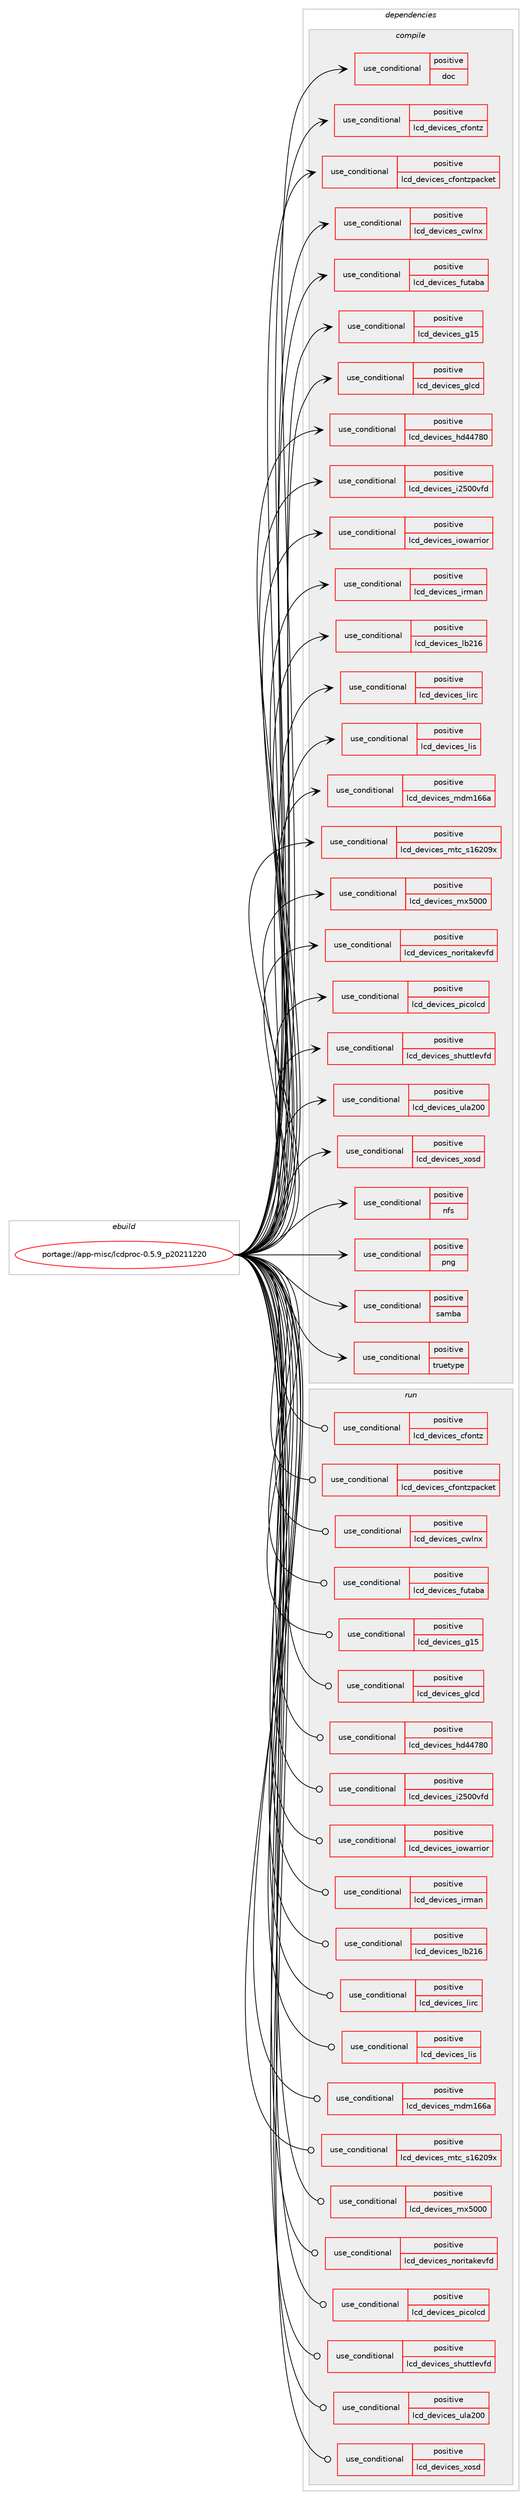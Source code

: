digraph prolog {

# *************
# Graph options
# *************

newrank=true;
concentrate=true;
compound=true;
graph [rankdir=LR,fontname=Helvetica,fontsize=10,ranksep=1.5];#, ranksep=2.5, nodesep=0.2];
edge  [arrowhead=vee];
node  [fontname=Helvetica,fontsize=10];

# **********
# The ebuild
# **********

subgraph cluster_leftcol {
color=gray;
rank=same;
label=<<i>ebuild</i>>;
id [label="portage://app-misc/lcdproc-0.5.9_p20211220", color=red, width=4, href="../app-misc/lcdproc-0.5.9_p20211220.svg"];
}

# ****************
# The dependencies
# ****************

subgraph cluster_midcol {
color=gray;
label=<<i>dependencies</i>>;
subgraph cluster_compile {
fillcolor="#eeeeee";
style=filled;
label=<<i>compile</i>>;
subgraph cond11765 {
dependency18551 [label=<<TABLE BORDER="0" CELLBORDER="1" CELLSPACING="0" CELLPADDING="4"><TR><TD ROWSPAN="3" CELLPADDING="10">use_conditional</TD></TR><TR><TD>positive</TD></TR><TR><TD>doc</TD></TR></TABLE>>, shape=none, color=red];
# *** BEGIN UNKNOWN DEPENDENCY TYPE (TODO) ***
# dependency18551 -> package_dependency(portage://app-misc/lcdproc-0.5.9_p20211220,install,no,app-text,doxygen,none,[,,],[],[use(enable(dot),none)])
# *** END UNKNOWN DEPENDENCY TYPE (TODO) ***

# *** BEGIN UNKNOWN DEPENDENCY TYPE (TODO) ***
# dependency18551 -> package_dependency(portage://app-misc/lcdproc-0.5.9_p20211220,install,no,app-text,xmlto,none,[,,],[],[])
# *** END UNKNOWN DEPENDENCY TYPE (TODO) ***

}
id:e -> dependency18551:w [weight=20,style="solid",arrowhead="vee"];
subgraph cond11766 {
dependency18552 [label=<<TABLE BORDER="0" CELLBORDER="1" CELLSPACING="0" CELLPADDING="4"><TR><TD ROWSPAN="3" CELLPADDING="10">use_conditional</TD></TR><TR><TD>positive</TD></TR><TR><TD>lcd_devices_cfontz</TD></TR></TABLE>>, shape=none, color=red];
# *** BEGIN UNKNOWN DEPENDENCY TYPE (TODO) ***
# dependency18552 -> package_dependency(portage://app-misc/lcdproc-0.5.9_p20211220,install,no,dev-libs,libhid,none,[,,],any_same_slot,[])
# *** END UNKNOWN DEPENDENCY TYPE (TODO) ***

}
id:e -> dependency18552:w [weight=20,style="solid",arrowhead="vee"];
subgraph cond11767 {
dependency18553 [label=<<TABLE BORDER="0" CELLBORDER="1" CELLSPACING="0" CELLPADDING="4"><TR><TD ROWSPAN="3" CELLPADDING="10">use_conditional</TD></TR><TR><TD>positive</TD></TR><TR><TD>lcd_devices_cfontzpacket</TD></TR></TABLE>>, shape=none, color=red];
# *** BEGIN UNKNOWN DEPENDENCY TYPE (TODO) ***
# dependency18553 -> package_dependency(portage://app-misc/lcdproc-0.5.9_p20211220,install,no,dev-libs,libhid,none,[,,],any_same_slot,[])
# *** END UNKNOWN DEPENDENCY TYPE (TODO) ***

}
id:e -> dependency18553:w [weight=20,style="solid",arrowhead="vee"];
subgraph cond11768 {
dependency18554 [label=<<TABLE BORDER="0" CELLBORDER="1" CELLSPACING="0" CELLPADDING="4"><TR><TD ROWSPAN="3" CELLPADDING="10">use_conditional</TD></TR><TR><TD>positive</TD></TR><TR><TD>lcd_devices_cwlnx</TD></TR></TABLE>>, shape=none, color=red];
# *** BEGIN UNKNOWN DEPENDENCY TYPE (TODO) ***
# dependency18554 -> package_dependency(portage://app-misc/lcdproc-0.5.9_p20211220,install,no,dev-libs,libhid,none,[,,],any_same_slot,[])
# *** END UNKNOWN DEPENDENCY TYPE (TODO) ***

}
id:e -> dependency18554:w [weight=20,style="solid",arrowhead="vee"];
subgraph cond11769 {
dependency18555 [label=<<TABLE BORDER="0" CELLBORDER="1" CELLSPACING="0" CELLPADDING="4"><TR><TD ROWSPAN="3" CELLPADDING="10">use_conditional</TD></TR><TR><TD>positive</TD></TR><TR><TD>lcd_devices_futaba</TD></TR></TABLE>>, shape=none, color=red];
# *** BEGIN UNKNOWN DEPENDENCY TYPE (TODO) ***
# dependency18555 -> package_dependency(portage://app-misc/lcdproc-0.5.9_p20211220,install,no,virtual,libusb,none,[,,],[slot(1),equal],[])
# *** END UNKNOWN DEPENDENCY TYPE (TODO) ***

}
id:e -> dependency18555:w [weight=20,style="solid",arrowhead="vee"];
subgraph cond11770 {
dependency18556 [label=<<TABLE BORDER="0" CELLBORDER="1" CELLSPACING="0" CELLPADDING="4"><TR><TD ROWSPAN="3" CELLPADDING="10">use_conditional</TD></TR><TR><TD>positive</TD></TR><TR><TD>lcd_devices_g15</TD></TR></TABLE>>, shape=none, color=red];
# *** BEGIN UNKNOWN DEPENDENCY TYPE (TODO) ***
# dependency18556 -> package_dependency(portage://app-misc/lcdproc-0.5.9_p20211220,install,no,app-misc,g15daemon,none,[,,],[],[])
# *** END UNKNOWN DEPENDENCY TYPE (TODO) ***

# *** BEGIN UNKNOWN DEPENDENCY TYPE (TODO) ***
# dependency18556 -> package_dependency(portage://app-misc/lcdproc-0.5.9_p20211220,install,no,dev-libs,libg15render,none,[,,],any_same_slot,[])
# *** END UNKNOWN DEPENDENCY TYPE (TODO) ***

# *** BEGIN UNKNOWN DEPENDENCY TYPE (TODO) ***
# dependency18556 -> package_dependency(portage://app-misc/lcdproc-0.5.9_p20211220,install,no,virtual,libusb,none,[,,],[slot(0),equal],[])
# *** END UNKNOWN DEPENDENCY TYPE (TODO) ***

}
id:e -> dependency18556:w [weight=20,style="solid",arrowhead="vee"];
subgraph cond11771 {
dependency18557 [label=<<TABLE BORDER="0" CELLBORDER="1" CELLSPACING="0" CELLPADDING="4"><TR><TD ROWSPAN="3" CELLPADDING="10">use_conditional</TD></TR><TR><TD>positive</TD></TR><TR><TD>lcd_devices_glcd</TD></TR></TABLE>>, shape=none, color=red];
# *** BEGIN UNKNOWN DEPENDENCY TYPE (TODO) ***
# dependency18557 -> package_dependency(portage://app-misc/lcdproc-0.5.9_p20211220,install,no,app-misc,glcdprocdriver,none,[,,],any_same_slot,[])
# *** END UNKNOWN DEPENDENCY TYPE (TODO) ***

# *** BEGIN UNKNOWN DEPENDENCY TYPE (TODO) ***
# dependency18557 -> package_dependency(portage://app-misc/lcdproc-0.5.9_p20211220,install,no,dev-embedded,libftdi,none,[,,],[slot(1),equal],[])
# *** END UNKNOWN DEPENDENCY TYPE (TODO) ***

# *** BEGIN UNKNOWN DEPENDENCY TYPE (TODO) ***
# dependency18557 -> package_dependency(portage://app-misc/lcdproc-0.5.9_p20211220,install,no,dev-libs,libhid,none,[,,],any_same_slot,[])
# *** END UNKNOWN DEPENDENCY TYPE (TODO) ***

# *** BEGIN UNKNOWN DEPENDENCY TYPE (TODO) ***
# dependency18557 -> package_dependency(portage://app-misc/lcdproc-0.5.9_p20211220,install,no,dev-libs,serdisplib,none,[,,],any_same_slot,[])
# *** END UNKNOWN DEPENDENCY TYPE (TODO) ***

# *** BEGIN UNKNOWN DEPENDENCY TYPE (TODO) ***
# dependency18557 -> package_dependency(portage://app-misc/lcdproc-0.5.9_p20211220,install,no,virtual,libusb,none,[,,],[slot(0),equal],[])
# *** END UNKNOWN DEPENDENCY TYPE (TODO) ***

# *** BEGIN UNKNOWN DEPENDENCY TYPE (TODO) ***
# dependency18557 -> package_dependency(portage://app-misc/lcdproc-0.5.9_p20211220,install,no,x11-libs,libX11,none,[,,],any_same_slot,[])
# *** END UNKNOWN DEPENDENCY TYPE (TODO) ***

}
id:e -> dependency18557:w [weight=20,style="solid",arrowhead="vee"];
subgraph cond11772 {
dependency18558 [label=<<TABLE BORDER="0" CELLBORDER="1" CELLSPACING="0" CELLPADDING="4"><TR><TD ROWSPAN="3" CELLPADDING="10">use_conditional</TD></TR><TR><TD>positive</TD></TR><TR><TD>lcd_devices_hd44780</TD></TR></TABLE>>, shape=none, color=red];
# *** BEGIN UNKNOWN DEPENDENCY TYPE (TODO) ***
# dependency18558 -> package_dependency(portage://app-misc/lcdproc-0.5.9_p20211220,install,no,dev-embedded,libftdi,none,[,,],[slot(1),equal],[])
# *** END UNKNOWN DEPENDENCY TYPE (TODO) ***

# *** BEGIN UNKNOWN DEPENDENCY TYPE (TODO) ***
# dependency18558 -> package_dependency(portage://app-misc/lcdproc-0.5.9_p20211220,install,no,dev-libs,libugpio,none,[,,],any_same_slot,[])
# *** END UNKNOWN DEPENDENCY TYPE (TODO) ***

# *** BEGIN UNKNOWN DEPENDENCY TYPE (TODO) ***
# dependency18558 -> package_dependency(portage://app-misc/lcdproc-0.5.9_p20211220,install,no,virtual,libusb,none,[,,],[slot(0),equal],[])
# *** END UNKNOWN DEPENDENCY TYPE (TODO) ***

}
id:e -> dependency18558:w [weight=20,style="solid",arrowhead="vee"];
subgraph cond11773 {
dependency18559 [label=<<TABLE BORDER="0" CELLBORDER="1" CELLSPACING="0" CELLPADDING="4"><TR><TD ROWSPAN="3" CELLPADDING="10">use_conditional</TD></TR><TR><TD>positive</TD></TR><TR><TD>lcd_devices_i2500vfd</TD></TR></TABLE>>, shape=none, color=red];
# *** BEGIN UNKNOWN DEPENDENCY TYPE (TODO) ***
# dependency18559 -> package_dependency(portage://app-misc/lcdproc-0.5.9_p20211220,install,no,dev-embedded,libftdi,none,[,,],[slot(1),equal],[])
# *** END UNKNOWN DEPENDENCY TYPE (TODO) ***

}
id:e -> dependency18559:w [weight=20,style="solid",arrowhead="vee"];
subgraph cond11774 {
dependency18560 [label=<<TABLE BORDER="0" CELLBORDER="1" CELLSPACING="0" CELLPADDING="4"><TR><TD ROWSPAN="3" CELLPADDING="10">use_conditional</TD></TR><TR><TD>positive</TD></TR><TR><TD>lcd_devices_iowarrior</TD></TR></TABLE>>, shape=none, color=red];
# *** BEGIN UNKNOWN DEPENDENCY TYPE (TODO) ***
# dependency18560 -> package_dependency(portage://app-misc/lcdproc-0.5.9_p20211220,install,no,virtual,libusb,none,[,,],[slot(0),equal],[])
# *** END UNKNOWN DEPENDENCY TYPE (TODO) ***

}
id:e -> dependency18560:w [weight=20,style="solid",arrowhead="vee"];
subgraph cond11775 {
dependency18561 [label=<<TABLE BORDER="0" CELLBORDER="1" CELLSPACING="0" CELLPADDING="4"><TR><TD ROWSPAN="3" CELLPADDING="10">use_conditional</TD></TR><TR><TD>positive</TD></TR><TR><TD>lcd_devices_irman</TD></TR></TABLE>>, shape=none, color=red];
# *** BEGIN UNKNOWN DEPENDENCY TYPE (TODO) ***
# dependency18561 -> package_dependency(portage://app-misc/lcdproc-0.5.9_p20211220,install,no,media-libs,libirman,none,[,,],any_same_slot,[])
# *** END UNKNOWN DEPENDENCY TYPE (TODO) ***

}
id:e -> dependency18561:w [weight=20,style="solid",arrowhead="vee"];
subgraph cond11776 {
dependency18562 [label=<<TABLE BORDER="0" CELLBORDER="1" CELLSPACING="0" CELLPADDING="4"><TR><TD ROWSPAN="3" CELLPADDING="10">use_conditional</TD></TR><TR><TD>positive</TD></TR><TR><TD>lcd_devices_lb216</TD></TR></TABLE>>, shape=none, color=red];
# *** BEGIN UNKNOWN DEPENDENCY TYPE (TODO) ***
# dependency18562 -> package_dependency(portage://app-misc/lcdproc-0.5.9_p20211220,install,no,dev-libs,libhid,none,[,,],any_same_slot,[])
# *** END UNKNOWN DEPENDENCY TYPE (TODO) ***

}
id:e -> dependency18562:w [weight=20,style="solid",arrowhead="vee"];
subgraph cond11777 {
dependency18563 [label=<<TABLE BORDER="0" CELLBORDER="1" CELLSPACING="0" CELLPADDING="4"><TR><TD ROWSPAN="3" CELLPADDING="10">use_conditional</TD></TR><TR><TD>positive</TD></TR><TR><TD>lcd_devices_lirc</TD></TR></TABLE>>, shape=none, color=red];
# *** BEGIN UNKNOWN DEPENDENCY TYPE (TODO) ***
# dependency18563 -> package_dependency(portage://app-misc/lcdproc-0.5.9_p20211220,install,no,app-misc,lirc,none,[,,],[],[])
# *** END UNKNOWN DEPENDENCY TYPE (TODO) ***

}
id:e -> dependency18563:w [weight=20,style="solid",arrowhead="vee"];
subgraph cond11778 {
dependency18564 [label=<<TABLE BORDER="0" CELLBORDER="1" CELLSPACING="0" CELLPADDING="4"><TR><TD ROWSPAN="3" CELLPADDING="10">use_conditional</TD></TR><TR><TD>positive</TD></TR><TR><TD>lcd_devices_lis</TD></TR></TABLE>>, shape=none, color=red];
# *** BEGIN UNKNOWN DEPENDENCY TYPE (TODO) ***
# dependency18564 -> package_dependency(portage://app-misc/lcdproc-0.5.9_p20211220,install,no,dev-embedded,libftdi,none,[,,],[slot(1),equal],[])
# *** END UNKNOWN DEPENDENCY TYPE (TODO) ***

}
id:e -> dependency18564:w [weight=20,style="solid",arrowhead="vee"];
subgraph cond11779 {
dependency18565 [label=<<TABLE BORDER="0" CELLBORDER="1" CELLSPACING="0" CELLPADDING="4"><TR><TD ROWSPAN="3" CELLPADDING="10">use_conditional</TD></TR><TR><TD>positive</TD></TR><TR><TD>lcd_devices_mdm166a</TD></TR></TABLE>>, shape=none, color=red];
# *** BEGIN UNKNOWN DEPENDENCY TYPE (TODO) ***
# dependency18565 -> package_dependency(portage://app-misc/lcdproc-0.5.9_p20211220,install,no,dev-libs,libhid,none,[,,],any_same_slot,[])
# *** END UNKNOWN DEPENDENCY TYPE (TODO) ***

}
id:e -> dependency18565:w [weight=20,style="solid",arrowhead="vee"];
subgraph cond11780 {
dependency18566 [label=<<TABLE BORDER="0" CELLBORDER="1" CELLSPACING="0" CELLPADDING="4"><TR><TD ROWSPAN="3" CELLPADDING="10">use_conditional</TD></TR><TR><TD>positive</TD></TR><TR><TD>lcd_devices_mtc_s16209x</TD></TR></TABLE>>, shape=none, color=red];
# *** BEGIN UNKNOWN DEPENDENCY TYPE (TODO) ***
# dependency18566 -> package_dependency(portage://app-misc/lcdproc-0.5.9_p20211220,install,no,dev-libs,libhid,none,[,,],any_same_slot,[])
# *** END UNKNOWN DEPENDENCY TYPE (TODO) ***

}
id:e -> dependency18566:w [weight=20,style="solid",arrowhead="vee"];
subgraph cond11781 {
dependency18567 [label=<<TABLE BORDER="0" CELLBORDER="1" CELLSPACING="0" CELLPADDING="4"><TR><TD ROWSPAN="3" CELLPADDING="10">use_conditional</TD></TR><TR><TD>positive</TD></TR><TR><TD>lcd_devices_mx5000</TD></TR></TABLE>>, shape=none, color=red];
# *** BEGIN UNKNOWN DEPENDENCY TYPE (TODO) ***
# dependency18567 -> package_dependency(portage://app-misc/lcdproc-0.5.9_p20211220,install,no,app-misc,mx5000tools,none,[,,],[],[])
# *** END UNKNOWN DEPENDENCY TYPE (TODO) ***

}
id:e -> dependency18567:w [weight=20,style="solid",arrowhead="vee"];
subgraph cond11782 {
dependency18568 [label=<<TABLE BORDER="0" CELLBORDER="1" CELLSPACING="0" CELLPADDING="4"><TR><TD ROWSPAN="3" CELLPADDING="10">use_conditional</TD></TR><TR><TD>positive</TD></TR><TR><TD>lcd_devices_noritakevfd</TD></TR></TABLE>>, shape=none, color=red];
# *** BEGIN UNKNOWN DEPENDENCY TYPE (TODO) ***
# dependency18568 -> package_dependency(portage://app-misc/lcdproc-0.5.9_p20211220,install,no,dev-libs,libhid,none,[,,],any_same_slot,[])
# *** END UNKNOWN DEPENDENCY TYPE (TODO) ***

}
id:e -> dependency18568:w [weight=20,style="solid",arrowhead="vee"];
subgraph cond11783 {
dependency18569 [label=<<TABLE BORDER="0" CELLBORDER="1" CELLSPACING="0" CELLPADDING="4"><TR><TD ROWSPAN="3" CELLPADDING="10">use_conditional</TD></TR><TR><TD>positive</TD></TR><TR><TD>lcd_devices_picolcd</TD></TR></TABLE>>, shape=none, color=red];
# *** BEGIN UNKNOWN DEPENDENCY TYPE (TODO) ***
# dependency18569 -> package_dependency(portage://app-misc/lcdproc-0.5.9_p20211220,install,no,virtual,libusb,none,[,,],[slot(1),equal],[])
# *** END UNKNOWN DEPENDENCY TYPE (TODO) ***

}
id:e -> dependency18569:w [weight=20,style="solid",arrowhead="vee"];
subgraph cond11784 {
dependency18570 [label=<<TABLE BORDER="0" CELLBORDER="1" CELLSPACING="0" CELLPADDING="4"><TR><TD ROWSPAN="3" CELLPADDING="10">use_conditional</TD></TR><TR><TD>positive</TD></TR><TR><TD>lcd_devices_shuttlevfd</TD></TR></TABLE>>, shape=none, color=red];
# *** BEGIN UNKNOWN DEPENDENCY TYPE (TODO) ***
# dependency18570 -> package_dependency(portage://app-misc/lcdproc-0.5.9_p20211220,install,no,virtual,libusb,none,[,,],[slot(0),equal],[])
# *** END UNKNOWN DEPENDENCY TYPE (TODO) ***

}
id:e -> dependency18570:w [weight=20,style="solid",arrowhead="vee"];
subgraph cond11785 {
dependency18571 [label=<<TABLE BORDER="0" CELLBORDER="1" CELLSPACING="0" CELLPADDING="4"><TR><TD ROWSPAN="3" CELLPADDING="10">use_conditional</TD></TR><TR><TD>positive</TD></TR><TR><TD>lcd_devices_ula200</TD></TR></TABLE>>, shape=none, color=red];
# *** BEGIN UNKNOWN DEPENDENCY TYPE (TODO) ***
# dependency18571 -> package_dependency(portage://app-misc/lcdproc-0.5.9_p20211220,install,no,dev-embedded,libftdi,none,[,,],[slot(1),equal],[])
# *** END UNKNOWN DEPENDENCY TYPE (TODO) ***

}
id:e -> dependency18571:w [weight=20,style="solid",arrowhead="vee"];
subgraph cond11786 {
dependency18572 [label=<<TABLE BORDER="0" CELLBORDER="1" CELLSPACING="0" CELLPADDING="4"><TR><TD ROWSPAN="3" CELLPADDING="10">use_conditional</TD></TR><TR><TD>positive</TD></TR><TR><TD>lcd_devices_xosd</TD></TR></TABLE>>, shape=none, color=red];
# *** BEGIN UNKNOWN DEPENDENCY TYPE (TODO) ***
# dependency18572 -> package_dependency(portage://app-misc/lcdproc-0.5.9_p20211220,install,no,x11-libs,libX11,none,[,,],any_same_slot,[])
# *** END UNKNOWN DEPENDENCY TYPE (TODO) ***

# *** BEGIN UNKNOWN DEPENDENCY TYPE (TODO) ***
# dependency18572 -> package_dependency(portage://app-misc/lcdproc-0.5.9_p20211220,install,no,x11-libs,xosd,none,[,,],any_same_slot,[])
# *** END UNKNOWN DEPENDENCY TYPE (TODO) ***

}
id:e -> dependency18572:w [weight=20,style="solid",arrowhead="vee"];
subgraph cond11787 {
dependency18573 [label=<<TABLE BORDER="0" CELLBORDER="1" CELLSPACING="0" CELLPADDING="4"><TR><TD ROWSPAN="3" CELLPADDING="10">use_conditional</TD></TR><TR><TD>positive</TD></TR><TR><TD>nfs</TD></TR></TABLE>>, shape=none, color=red];
# *** BEGIN UNKNOWN DEPENDENCY TYPE (TODO) ***
# dependency18573 -> package_dependency(portage://app-misc/lcdproc-0.5.9_p20211220,install,no,net-fs,nfs-utils,none,[,,],[],[])
# *** END UNKNOWN DEPENDENCY TYPE (TODO) ***

}
id:e -> dependency18573:w [weight=20,style="solid",arrowhead="vee"];
subgraph cond11788 {
dependency18574 [label=<<TABLE BORDER="0" CELLBORDER="1" CELLSPACING="0" CELLPADDING="4"><TR><TD ROWSPAN="3" CELLPADDING="10">use_conditional</TD></TR><TR><TD>positive</TD></TR><TR><TD>png</TD></TR></TABLE>>, shape=none, color=red];
# *** BEGIN UNKNOWN DEPENDENCY TYPE (TODO) ***
# dependency18574 -> package_dependency(portage://app-misc/lcdproc-0.5.9_p20211220,install,no,media-libs,libpng,none,[,,],[slot(0),equal],[])
# *** END UNKNOWN DEPENDENCY TYPE (TODO) ***

}
id:e -> dependency18574:w [weight=20,style="solid",arrowhead="vee"];
subgraph cond11789 {
dependency18575 [label=<<TABLE BORDER="0" CELLBORDER="1" CELLSPACING="0" CELLPADDING="4"><TR><TD ROWSPAN="3" CELLPADDING="10">use_conditional</TD></TR><TR><TD>positive</TD></TR><TR><TD>samba</TD></TR></TABLE>>, shape=none, color=red];
# *** BEGIN UNKNOWN DEPENDENCY TYPE (TODO) ***
# dependency18575 -> package_dependency(portage://app-misc/lcdproc-0.5.9_p20211220,install,no,net-fs,samba,none,[,,],[],[])
# *** END UNKNOWN DEPENDENCY TYPE (TODO) ***

}
id:e -> dependency18575:w [weight=20,style="solid",arrowhead="vee"];
subgraph cond11790 {
dependency18576 [label=<<TABLE BORDER="0" CELLBORDER="1" CELLSPACING="0" CELLPADDING="4"><TR><TD ROWSPAN="3" CELLPADDING="10">use_conditional</TD></TR><TR><TD>positive</TD></TR><TR><TD>truetype</TD></TR></TABLE>>, shape=none, color=red];
# *** BEGIN UNKNOWN DEPENDENCY TYPE (TODO) ***
# dependency18576 -> package_dependency(portage://app-misc/lcdproc-0.5.9_p20211220,install,no,media-libs,freetype,none,[,,],[slot(2),equal],[])
# *** END UNKNOWN DEPENDENCY TYPE (TODO) ***

}
id:e -> dependency18576:w [weight=20,style="solid",arrowhead="vee"];
}
subgraph cluster_compileandrun {
fillcolor="#eeeeee";
style=filled;
label=<<i>compile and run</i>>;
}
subgraph cluster_run {
fillcolor="#eeeeee";
style=filled;
label=<<i>run</i>>;
subgraph cond11791 {
dependency18577 [label=<<TABLE BORDER="0" CELLBORDER="1" CELLSPACING="0" CELLPADDING="4"><TR><TD ROWSPAN="3" CELLPADDING="10">use_conditional</TD></TR><TR><TD>positive</TD></TR><TR><TD>lcd_devices_cfontz</TD></TR></TABLE>>, shape=none, color=red];
# *** BEGIN UNKNOWN DEPENDENCY TYPE (TODO) ***
# dependency18577 -> package_dependency(portage://app-misc/lcdproc-0.5.9_p20211220,run,no,dev-libs,libhid,none,[,,],any_same_slot,[])
# *** END UNKNOWN DEPENDENCY TYPE (TODO) ***

}
id:e -> dependency18577:w [weight=20,style="solid",arrowhead="odot"];
subgraph cond11792 {
dependency18578 [label=<<TABLE BORDER="0" CELLBORDER="1" CELLSPACING="0" CELLPADDING="4"><TR><TD ROWSPAN="3" CELLPADDING="10">use_conditional</TD></TR><TR><TD>positive</TD></TR><TR><TD>lcd_devices_cfontzpacket</TD></TR></TABLE>>, shape=none, color=red];
# *** BEGIN UNKNOWN DEPENDENCY TYPE (TODO) ***
# dependency18578 -> package_dependency(portage://app-misc/lcdproc-0.5.9_p20211220,run,no,dev-libs,libhid,none,[,,],any_same_slot,[])
# *** END UNKNOWN DEPENDENCY TYPE (TODO) ***

}
id:e -> dependency18578:w [weight=20,style="solid",arrowhead="odot"];
subgraph cond11793 {
dependency18579 [label=<<TABLE BORDER="0" CELLBORDER="1" CELLSPACING="0" CELLPADDING="4"><TR><TD ROWSPAN="3" CELLPADDING="10">use_conditional</TD></TR><TR><TD>positive</TD></TR><TR><TD>lcd_devices_cwlnx</TD></TR></TABLE>>, shape=none, color=red];
# *** BEGIN UNKNOWN DEPENDENCY TYPE (TODO) ***
# dependency18579 -> package_dependency(portage://app-misc/lcdproc-0.5.9_p20211220,run,no,dev-libs,libhid,none,[,,],any_same_slot,[])
# *** END UNKNOWN DEPENDENCY TYPE (TODO) ***

}
id:e -> dependency18579:w [weight=20,style="solid",arrowhead="odot"];
subgraph cond11794 {
dependency18580 [label=<<TABLE BORDER="0" CELLBORDER="1" CELLSPACING="0" CELLPADDING="4"><TR><TD ROWSPAN="3" CELLPADDING="10">use_conditional</TD></TR><TR><TD>positive</TD></TR><TR><TD>lcd_devices_futaba</TD></TR></TABLE>>, shape=none, color=red];
# *** BEGIN UNKNOWN DEPENDENCY TYPE (TODO) ***
# dependency18580 -> package_dependency(portage://app-misc/lcdproc-0.5.9_p20211220,run,no,virtual,libusb,none,[,,],[slot(1),equal],[])
# *** END UNKNOWN DEPENDENCY TYPE (TODO) ***

}
id:e -> dependency18580:w [weight=20,style="solid",arrowhead="odot"];
subgraph cond11795 {
dependency18581 [label=<<TABLE BORDER="0" CELLBORDER="1" CELLSPACING="0" CELLPADDING="4"><TR><TD ROWSPAN="3" CELLPADDING="10">use_conditional</TD></TR><TR><TD>positive</TD></TR><TR><TD>lcd_devices_g15</TD></TR></TABLE>>, shape=none, color=red];
# *** BEGIN UNKNOWN DEPENDENCY TYPE (TODO) ***
# dependency18581 -> package_dependency(portage://app-misc/lcdproc-0.5.9_p20211220,run,no,app-misc,g15daemon,none,[,,],[],[])
# *** END UNKNOWN DEPENDENCY TYPE (TODO) ***

# *** BEGIN UNKNOWN DEPENDENCY TYPE (TODO) ***
# dependency18581 -> package_dependency(portage://app-misc/lcdproc-0.5.9_p20211220,run,no,dev-libs,libg15render,none,[,,],any_same_slot,[])
# *** END UNKNOWN DEPENDENCY TYPE (TODO) ***

# *** BEGIN UNKNOWN DEPENDENCY TYPE (TODO) ***
# dependency18581 -> package_dependency(portage://app-misc/lcdproc-0.5.9_p20211220,run,no,virtual,libusb,none,[,,],[slot(0),equal],[])
# *** END UNKNOWN DEPENDENCY TYPE (TODO) ***

}
id:e -> dependency18581:w [weight=20,style="solid",arrowhead="odot"];
subgraph cond11796 {
dependency18582 [label=<<TABLE BORDER="0" CELLBORDER="1" CELLSPACING="0" CELLPADDING="4"><TR><TD ROWSPAN="3" CELLPADDING="10">use_conditional</TD></TR><TR><TD>positive</TD></TR><TR><TD>lcd_devices_glcd</TD></TR></TABLE>>, shape=none, color=red];
# *** BEGIN UNKNOWN DEPENDENCY TYPE (TODO) ***
# dependency18582 -> package_dependency(portage://app-misc/lcdproc-0.5.9_p20211220,run,no,app-misc,glcdprocdriver,none,[,,],any_same_slot,[])
# *** END UNKNOWN DEPENDENCY TYPE (TODO) ***

# *** BEGIN UNKNOWN DEPENDENCY TYPE (TODO) ***
# dependency18582 -> package_dependency(portage://app-misc/lcdproc-0.5.9_p20211220,run,no,dev-embedded,libftdi,none,[,,],[slot(1),equal],[])
# *** END UNKNOWN DEPENDENCY TYPE (TODO) ***

# *** BEGIN UNKNOWN DEPENDENCY TYPE (TODO) ***
# dependency18582 -> package_dependency(portage://app-misc/lcdproc-0.5.9_p20211220,run,no,dev-libs,libhid,none,[,,],any_same_slot,[])
# *** END UNKNOWN DEPENDENCY TYPE (TODO) ***

# *** BEGIN UNKNOWN DEPENDENCY TYPE (TODO) ***
# dependency18582 -> package_dependency(portage://app-misc/lcdproc-0.5.9_p20211220,run,no,dev-libs,serdisplib,none,[,,],any_same_slot,[])
# *** END UNKNOWN DEPENDENCY TYPE (TODO) ***

# *** BEGIN UNKNOWN DEPENDENCY TYPE (TODO) ***
# dependency18582 -> package_dependency(portage://app-misc/lcdproc-0.5.9_p20211220,run,no,virtual,libusb,none,[,,],[slot(0),equal],[])
# *** END UNKNOWN DEPENDENCY TYPE (TODO) ***

# *** BEGIN UNKNOWN DEPENDENCY TYPE (TODO) ***
# dependency18582 -> package_dependency(portage://app-misc/lcdproc-0.5.9_p20211220,run,no,x11-libs,libX11,none,[,,],any_same_slot,[])
# *** END UNKNOWN DEPENDENCY TYPE (TODO) ***

}
id:e -> dependency18582:w [weight=20,style="solid",arrowhead="odot"];
subgraph cond11797 {
dependency18583 [label=<<TABLE BORDER="0" CELLBORDER="1" CELLSPACING="0" CELLPADDING="4"><TR><TD ROWSPAN="3" CELLPADDING="10">use_conditional</TD></TR><TR><TD>positive</TD></TR><TR><TD>lcd_devices_hd44780</TD></TR></TABLE>>, shape=none, color=red];
# *** BEGIN UNKNOWN DEPENDENCY TYPE (TODO) ***
# dependency18583 -> package_dependency(portage://app-misc/lcdproc-0.5.9_p20211220,run,no,dev-embedded,libftdi,none,[,,],[slot(1),equal],[])
# *** END UNKNOWN DEPENDENCY TYPE (TODO) ***

# *** BEGIN UNKNOWN DEPENDENCY TYPE (TODO) ***
# dependency18583 -> package_dependency(portage://app-misc/lcdproc-0.5.9_p20211220,run,no,dev-libs,libugpio,none,[,,],any_same_slot,[])
# *** END UNKNOWN DEPENDENCY TYPE (TODO) ***

# *** BEGIN UNKNOWN DEPENDENCY TYPE (TODO) ***
# dependency18583 -> package_dependency(portage://app-misc/lcdproc-0.5.9_p20211220,run,no,virtual,libusb,none,[,,],[slot(0),equal],[])
# *** END UNKNOWN DEPENDENCY TYPE (TODO) ***

}
id:e -> dependency18583:w [weight=20,style="solid",arrowhead="odot"];
subgraph cond11798 {
dependency18584 [label=<<TABLE BORDER="0" CELLBORDER="1" CELLSPACING="0" CELLPADDING="4"><TR><TD ROWSPAN="3" CELLPADDING="10">use_conditional</TD></TR><TR><TD>positive</TD></TR><TR><TD>lcd_devices_i2500vfd</TD></TR></TABLE>>, shape=none, color=red];
# *** BEGIN UNKNOWN DEPENDENCY TYPE (TODO) ***
# dependency18584 -> package_dependency(portage://app-misc/lcdproc-0.5.9_p20211220,run,no,dev-embedded,libftdi,none,[,,],[slot(1),equal],[])
# *** END UNKNOWN DEPENDENCY TYPE (TODO) ***

}
id:e -> dependency18584:w [weight=20,style="solid",arrowhead="odot"];
subgraph cond11799 {
dependency18585 [label=<<TABLE BORDER="0" CELLBORDER="1" CELLSPACING="0" CELLPADDING="4"><TR><TD ROWSPAN="3" CELLPADDING="10">use_conditional</TD></TR><TR><TD>positive</TD></TR><TR><TD>lcd_devices_iowarrior</TD></TR></TABLE>>, shape=none, color=red];
# *** BEGIN UNKNOWN DEPENDENCY TYPE (TODO) ***
# dependency18585 -> package_dependency(portage://app-misc/lcdproc-0.5.9_p20211220,run,no,virtual,libusb,none,[,,],[slot(0),equal],[])
# *** END UNKNOWN DEPENDENCY TYPE (TODO) ***

}
id:e -> dependency18585:w [weight=20,style="solid",arrowhead="odot"];
subgraph cond11800 {
dependency18586 [label=<<TABLE BORDER="0" CELLBORDER="1" CELLSPACING="0" CELLPADDING="4"><TR><TD ROWSPAN="3" CELLPADDING="10">use_conditional</TD></TR><TR><TD>positive</TD></TR><TR><TD>lcd_devices_irman</TD></TR></TABLE>>, shape=none, color=red];
# *** BEGIN UNKNOWN DEPENDENCY TYPE (TODO) ***
# dependency18586 -> package_dependency(portage://app-misc/lcdproc-0.5.9_p20211220,run,no,media-libs,libirman,none,[,,],any_same_slot,[])
# *** END UNKNOWN DEPENDENCY TYPE (TODO) ***

}
id:e -> dependency18586:w [weight=20,style="solid",arrowhead="odot"];
subgraph cond11801 {
dependency18587 [label=<<TABLE BORDER="0" CELLBORDER="1" CELLSPACING="0" CELLPADDING="4"><TR><TD ROWSPAN="3" CELLPADDING="10">use_conditional</TD></TR><TR><TD>positive</TD></TR><TR><TD>lcd_devices_lb216</TD></TR></TABLE>>, shape=none, color=red];
# *** BEGIN UNKNOWN DEPENDENCY TYPE (TODO) ***
# dependency18587 -> package_dependency(portage://app-misc/lcdproc-0.5.9_p20211220,run,no,dev-libs,libhid,none,[,,],any_same_slot,[])
# *** END UNKNOWN DEPENDENCY TYPE (TODO) ***

}
id:e -> dependency18587:w [weight=20,style="solid",arrowhead="odot"];
subgraph cond11802 {
dependency18588 [label=<<TABLE BORDER="0" CELLBORDER="1" CELLSPACING="0" CELLPADDING="4"><TR><TD ROWSPAN="3" CELLPADDING="10">use_conditional</TD></TR><TR><TD>positive</TD></TR><TR><TD>lcd_devices_lirc</TD></TR></TABLE>>, shape=none, color=red];
# *** BEGIN UNKNOWN DEPENDENCY TYPE (TODO) ***
# dependency18588 -> package_dependency(portage://app-misc/lcdproc-0.5.9_p20211220,run,no,app-misc,lirc,none,[,,],[],[])
# *** END UNKNOWN DEPENDENCY TYPE (TODO) ***

}
id:e -> dependency18588:w [weight=20,style="solid",arrowhead="odot"];
subgraph cond11803 {
dependency18589 [label=<<TABLE BORDER="0" CELLBORDER="1" CELLSPACING="0" CELLPADDING="4"><TR><TD ROWSPAN="3" CELLPADDING="10">use_conditional</TD></TR><TR><TD>positive</TD></TR><TR><TD>lcd_devices_lis</TD></TR></TABLE>>, shape=none, color=red];
# *** BEGIN UNKNOWN DEPENDENCY TYPE (TODO) ***
# dependency18589 -> package_dependency(portage://app-misc/lcdproc-0.5.9_p20211220,run,no,dev-embedded,libftdi,none,[,,],[slot(1),equal],[])
# *** END UNKNOWN DEPENDENCY TYPE (TODO) ***

}
id:e -> dependency18589:w [weight=20,style="solid",arrowhead="odot"];
subgraph cond11804 {
dependency18590 [label=<<TABLE BORDER="0" CELLBORDER="1" CELLSPACING="0" CELLPADDING="4"><TR><TD ROWSPAN="3" CELLPADDING="10">use_conditional</TD></TR><TR><TD>positive</TD></TR><TR><TD>lcd_devices_mdm166a</TD></TR></TABLE>>, shape=none, color=red];
# *** BEGIN UNKNOWN DEPENDENCY TYPE (TODO) ***
# dependency18590 -> package_dependency(portage://app-misc/lcdproc-0.5.9_p20211220,run,no,dev-libs,libhid,none,[,,],any_same_slot,[])
# *** END UNKNOWN DEPENDENCY TYPE (TODO) ***

}
id:e -> dependency18590:w [weight=20,style="solid",arrowhead="odot"];
subgraph cond11805 {
dependency18591 [label=<<TABLE BORDER="0" CELLBORDER="1" CELLSPACING="0" CELLPADDING="4"><TR><TD ROWSPAN="3" CELLPADDING="10">use_conditional</TD></TR><TR><TD>positive</TD></TR><TR><TD>lcd_devices_mtc_s16209x</TD></TR></TABLE>>, shape=none, color=red];
# *** BEGIN UNKNOWN DEPENDENCY TYPE (TODO) ***
# dependency18591 -> package_dependency(portage://app-misc/lcdproc-0.5.9_p20211220,run,no,dev-libs,libhid,none,[,,],any_same_slot,[])
# *** END UNKNOWN DEPENDENCY TYPE (TODO) ***

}
id:e -> dependency18591:w [weight=20,style="solid",arrowhead="odot"];
subgraph cond11806 {
dependency18592 [label=<<TABLE BORDER="0" CELLBORDER="1" CELLSPACING="0" CELLPADDING="4"><TR><TD ROWSPAN="3" CELLPADDING="10">use_conditional</TD></TR><TR><TD>positive</TD></TR><TR><TD>lcd_devices_mx5000</TD></TR></TABLE>>, shape=none, color=red];
# *** BEGIN UNKNOWN DEPENDENCY TYPE (TODO) ***
# dependency18592 -> package_dependency(portage://app-misc/lcdproc-0.5.9_p20211220,run,no,app-misc,mx5000tools,none,[,,],[],[])
# *** END UNKNOWN DEPENDENCY TYPE (TODO) ***

}
id:e -> dependency18592:w [weight=20,style="solid",arrowhead="odot"];
subgraph cond11807 {
dependency18593 [label=<<TABLE BORDER="0" CELLBORDER="1" CELLSPACING="0" CELLPADDING="4"><TR><TD ROWSPAN="3" CELLPADDING="10">use_conditional</TD></TR><TR><TD>positive</TD></TR><TR><TD>lcd_devices_noritakevfd</TD></TR></TABLE>>, shape=none, color=red];
# *** BEGIN UNKNOWN DEPENDENCY TYPE (TODO) ***
# dependency18593 -> package_dependency(portage://app-misc/lcdproc-0.5.9_p20211220,run,no,dev-libs,libhid,none,[,,],any_same_slot,[])
# *** END UNKNOWN DEPENDENCY TYPE (TODO) ***

}
id:e -> dependency18593:w [weight=20,style="solid",arrowhead="odot"];
subgraph cond11808 {
dependency18594 [label=<<TABLE BORDER="0" CELLBORDER="1" CELLSPACING="0" CELLPADDING="4"><TR><TD ROWSPAN="3" CELLPADDING="10">use_conditional</TD></TR><TR><TD>positive</TD></TR><TR><TD>lcd_devices_picolcd</TD></TR></TABLE>>, shape=none, color=red];
# *** BEGIN UNKNOWN DEPENDENCY TYPE (TODO) ***
# dependency18594 -> package_dependency(portage://app-misc/lcdproc-0.5.9_p20211220,run,no,virtual,libusb,none,[,,],[slot(1),equal],[])
# *** END UNKNOWN DEPENDENCY TYPE (TODO) ***

}
id:e -> dependency18594:w [weight=20,style="solid",arrowhead="odot"];
subgraph cond11809 {
dependency18595 [label=<<TABLE BORDER="0" CELLBORDER="1" CELLSPACING="0" CELLPADDING="4"><TR><TD ROWSPAN="3" CELLPADDING="10">use_conditional</TD></TR><TR><TD>positive</TD></TR><TR><TD>lcd_devices_shuttlevfd</TD></TR></TABLE>>, shape=none, color=red];
# *** BEGIN UNKNOWN DEPENDENCY TYPE (TODO) ***
# dependency18595 -> package_dependency(portage://app-misc/lcdproc-0.5.9_p20211220,run,no,virtual,libusb,none,[,,],[slot(0),equal],[])
# *** END UNKNOWN DEPENDENCY TYPE (TODO) ***

}
id:e -> dependency18595:w [weight=20,style="solid",arrowhead="odot"];
subgraph cond11810 {
dependency18596 [label=<<TABLE BORDER="0" CELLBORDER="1" CELLSPACING="0" CELLPADDING="4"><TR><TD ROWSPAN="3" CELLPADDING="10">use_conditional</TD></TR><TR><TD>positive</TD></TR><TR><TD>lcd_devices_ula200</TD></TR></TABLE>>, shape=none, color=red];
# *** BEGIN UNKNOWN DEPENDENCY TYPE (TODO) ***
# dependency18596 -> package_dependency(portage://app-misc/lcdproc-0.5.9_p20211220,run,no,dev-embedded,libftdi,none,[,,],[slot(1),equal],[])
# *** END UNKNOWN DEPENDENCY TYPE (TODO) ***

}
id:e -> dependency18596:w [weight=20,style="solid",arrowhead="odot"];
subgraph cond11811 {
dependency18597 [label=<<TABLE BORDER="0" CELLBORDER="1" CELLSPACING="0" CELLPADDING="4"><TR><TD ROWSPAN="3" CELLPADDING="10">use_conditional</TD></TR><TR><TD>positive</TD></TR><TR><TD>lcd_devices_xosd</TD></TR></TABLE>>, shape=none, color=red];
# *** BEGIN UNKNOWN DEPENDENCY TYPE (TODO) ***
# dependency18597 -> package_dependency(portage://app-misc/lcdproc-0.5.9_p20211220,run,no,x11-libs,libX11,none,[,,],any_same_slot,[])
# *** END UNKNOWN DEPENDENCY TYPE (TODO) ***

# *** BEGIN UNKNOWN DEPENDENCY TYPE (TODO) ***
# dependency18597 -> package_dependency(portage://app-misc/lcdproc-0.5.9_p20211220,run,no,x11-libs,xosd,none,[,,],any_same_slot,[])
# *** END UNKNOWN DEPENDENCY TYPE (TODO) ***

}
id:e -> dependency18597:w [weight=20,style="solid",arrowhead="odot"];
}
}

# **************
# The candidates
# **************

subgraph cluster_choices {
rank=same;
color=gray;
label=<<i>candidates</i>>;

}

}
